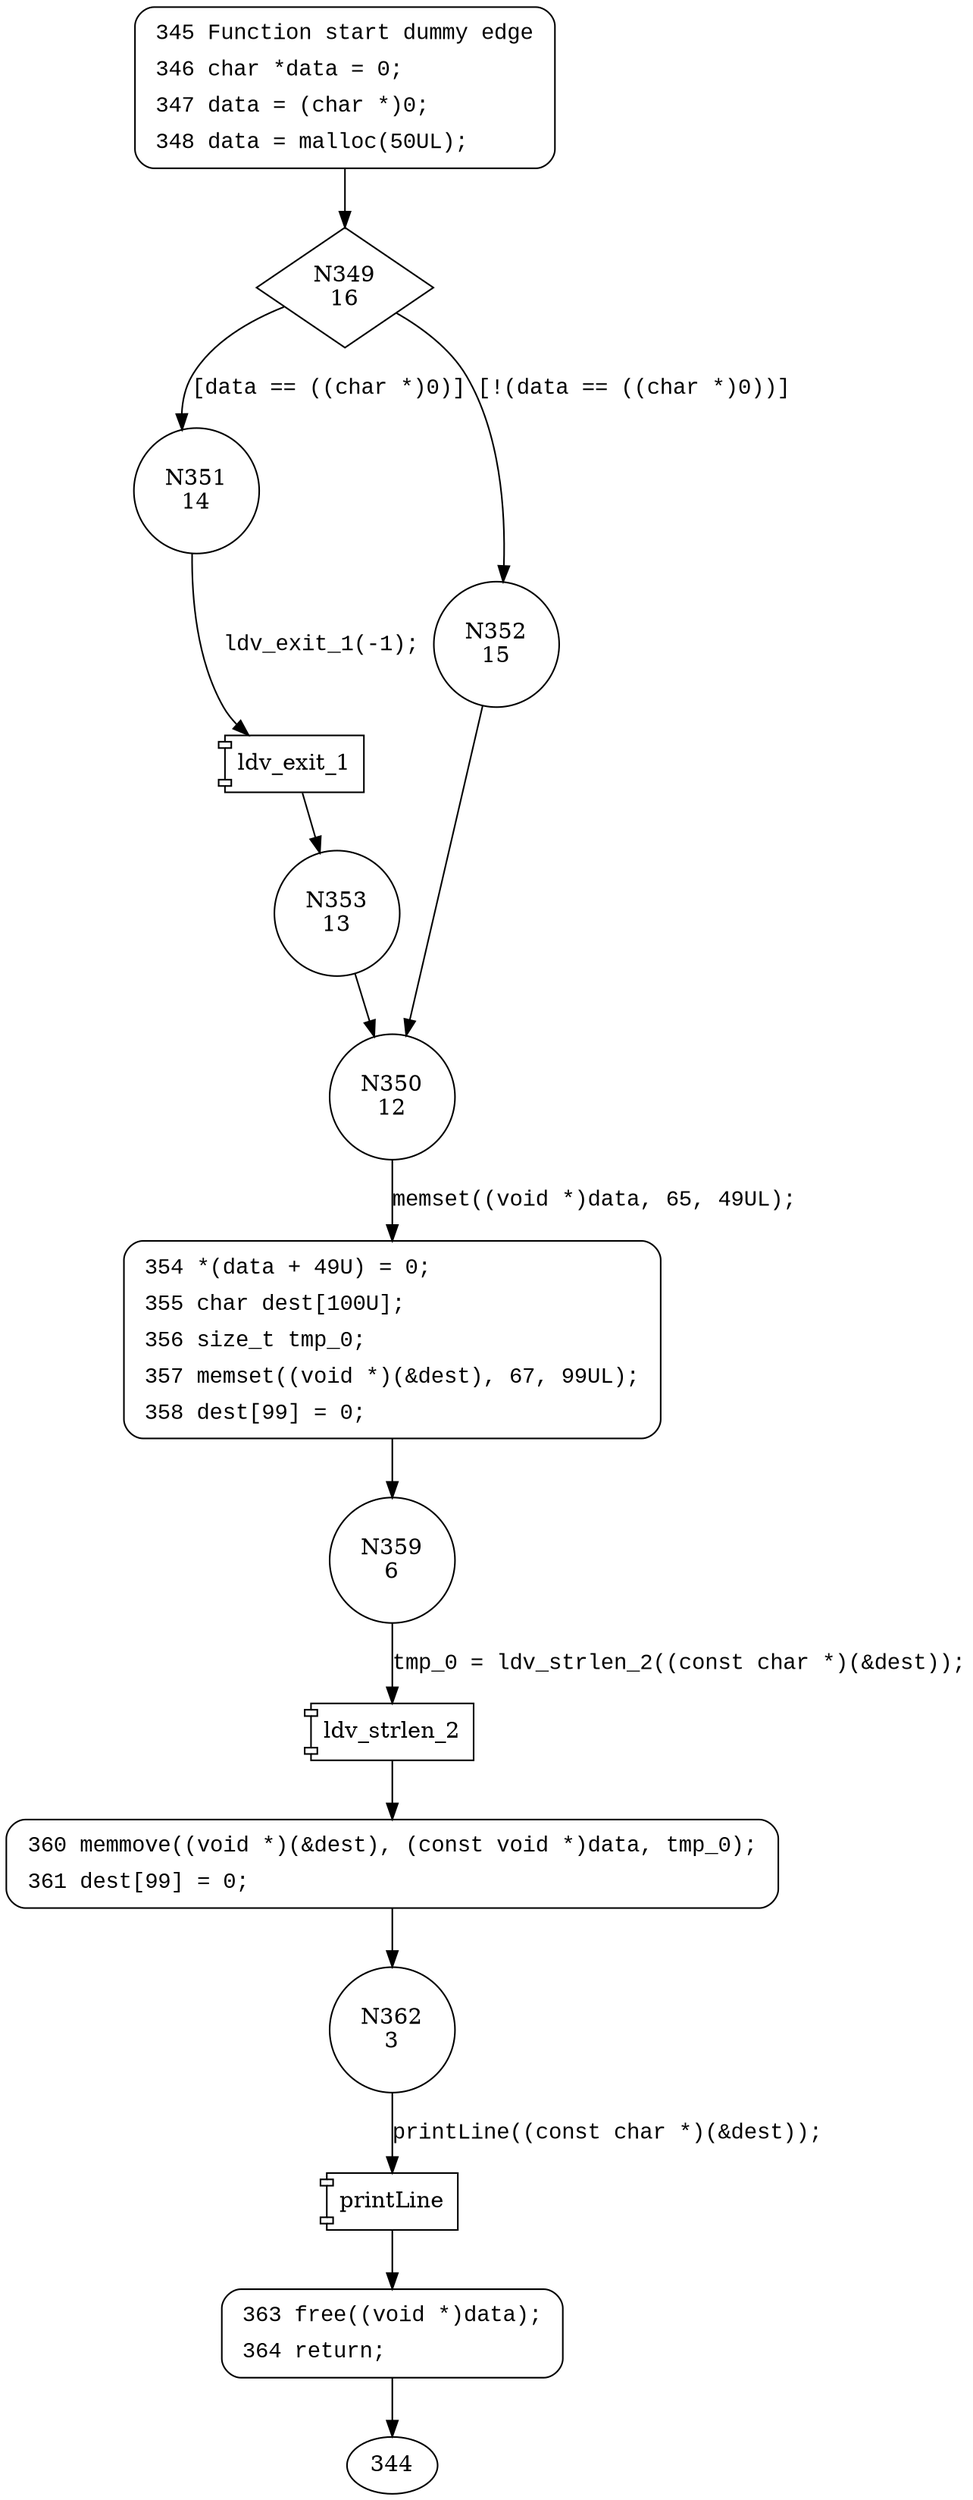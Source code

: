 digraph CWE126_Buffer_Overread__malloc_char_memmove_03_bad {
349 [shape="diamond" label="N349\n16"]
351 [shape="circle" label="N351\n14"]
352 [shape="circle" label="N352\n15"]
350 [shape="circle" label="N350\n12"]
354 [shape="circle" label="N354\n11"]
359 [shape="circle" label="N359\n6"]
360 [shape="circle" label="N360\n5"]
362 [shape="circle" label="N362\n3"]
363 [shape="circle" label="N363\n2"]
353 [shape="circle" label="N353\n13"]
345 [style="filled,bold" penwidth="1" fillcolor="white" fontname="Courier New" shape="Mrecord" label=<<table border="0" cellborder="0" cellpadding="3" bgcolor="white"><tr><td align="right">345</td><td align="left">Function start dummy edge</td></tr><tr><td align="right">346</td><td align="left">char *data = 0;</td></tr><tr><td align="right">347</td><td align="left">data = (char *)0;</td></tr><tr><td align="right">348</td><td align="left">data = malloc(50UL);</td></tr></table>>]
345 -> 349[label=""]
354 [style="filled,bold" penwidth="1" fillcolor="white" fontname="Courier New" shape="Mrecord" label=<<table border="0" cellborder="0" cellpadding="3" bgcolor="white"><tr><td align="right">354</td><td align="left">*(data + 49U) = 0;</td></tr><tr><td align="right">355</td><td align="left">char dest[100U];</td></tr><tr><td align="right">356</td><td align="left">size_t tmp_0;</td></tr><tr><td align="right">357</td><td align="left">memset((void *)(&amp;dest), 67, 99UL);</td></tr><tr><td align="right">358</td><td align="left">dest[99] = 0;</td></tr></table>>]
354 -> 359[label=""]
360 [style="filled,bold" penwidth="1" fillcolor="white" fontname="Courier New" shape="Mrecord" label=<<table border="0" cellborder="0" cellpadding="3" bgcolor="white"><tr><td align="right">360</td><td align="left">memmove((void *)(&amp;dest), (const void *)data, tmp_0);</td></tr><tr><td align="right">361</td><td align="left">dest[99] = 0;</td></tr></table>>]
360 -> 362[label=""]
363 [style="filled,bold" penwidth="1" fillcolor="white" fontname="Courier New" shape="Mrecord" label=<<table border="0" cellborder="0" cellpadding="3" bgcolor="white"><tr><td align="right">363</td><td align="left">free((void *)data);</td></tr><tr><td align="right">364</td><td align="left">return;</td></tr></table>>]
363 -> 344[label=""]
349 -> 351 [label="[data == ((char *)0)]" fontname="Courier New"]
349 -> 352 [label="[!(data == ((char *)0))]" fontname="Courier New"]
350 -> 354 [label="memset((void *)data, 65, 49UL);" fontname="Courier New"]
100027 [shape="component" label="ldv_strlen_2"]
359 -> 100027 [label="tmp_0 = ldv_strlen_2((const char *)(&dest));" fontname="Courier New"]
100027 -> 360 [label="" fontname="Courier New"]
100028 [shape="component" label="printLine"]
362 -> 100028 [label="printLine((const char *)(&dest));" fontname="Courier New"]
100028 -> 363 [label="" fontname="Courier New"]
100029 [shape="component" label="ldv_exit_1"]
351 -> 100029 [label="ldv_exit_1(-1);" fontname="Courier New"]
100029 -> 353 [label="" fontname="Courier New"]
352 -> 350 [label="" fontname="Courier New"]
353 -> 350 [label="" fontname="Courier New"]
}